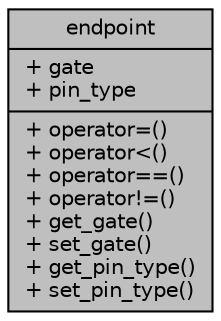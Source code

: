 digraph "endpoint"
{
  edge [fontname="Helvetica",fontsize="10",labelfontname="Helvetica",labelfontsize="10"];
  node [fontname="Helvetica",fontsize="10",shape=record];
  Node0 [label="{endpoint\n|+ gate\l+ pin_type\l|+ operator=()\l+ operator\<()\l+ operator==()\l+ operator!=()\l+ get_gate()\l+ set_gate()\l+ get_pin_type()\l+ set_pin_type()\l}",height=0.2,width=0.4,color="black", fillcolor="grey75", style="filled", fontcolor="black"];
}
